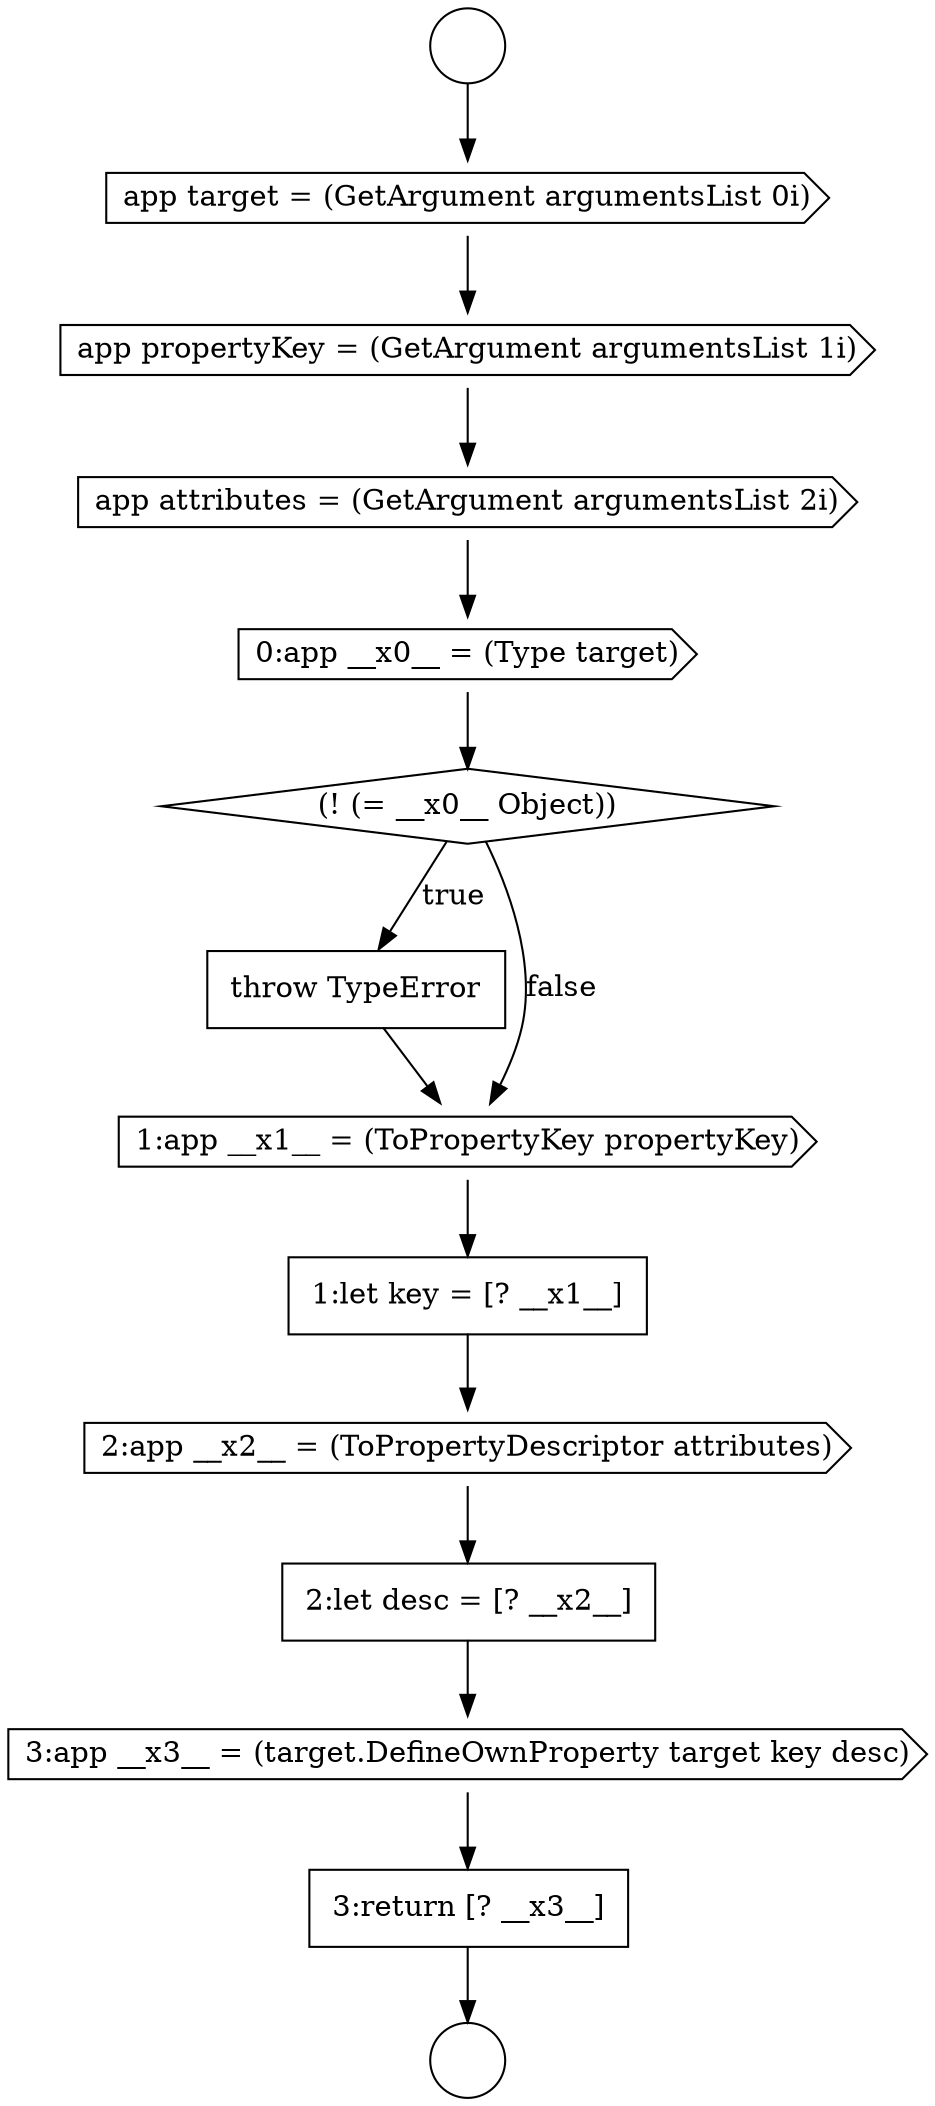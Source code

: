 digraph {
  node17639 [shape=cds, label=<<font color="black">app propertyKey = (GetArgument argumentsList 1i)</font>> color="black" fillcolor="white" style=filled]
  node17641 [shape=cds, label=<<font color="black">0:app __x0__ = (Type target)</font>> color="black" fillcolor="white" style=filled]
  node17645 [shape=none, margin=0, label=<<font color="black">
    <table border="0" cellborder="1" cellspacing="0" cellpadding="10">
      <tr><td align="left">1:let key = [? __x1__]</td></tr>
    </table>
  </font>> color="black" fillcolor="white" style=filled]
  node17642 [shape=diamond, label=<<font color="black">(! (= __x0__ Object))</font>> color="black" fillcolor="white" style=filled]
  node17638 [shape=cds, label=<<font color="black">app target = (GetArgument argumentsList 0i)</font>> color="black" fillcolor="white" style=filled]
  node17646 [shape=cds, label=<<font color="black">2:app __x2__ = (ToPropertyDescriptor attributes)</font>> color="black" fillcolor="white" style=filled]
  node17643 [shape=none, margin=0, label=<<font color="black">
    <table border="0" cellborder="1" cellspacing="0" cellpadding="10">
      <tr><td align="left">throw TypeError</td></tr>
    </table>
  </font>> color="black" fillcolor="white" style=filled]
  node17637 [shape=circle label=" " color="black" fillcolor="white" style=filled]
  node17647 [shape=none, margin=0, label=<<font color="black">
    <table border="0" cellborder="1" cellspacing="0" cellpadding="10">
      <tr><td align="left">2:let desc = [? __x2__]</td></tr>
    </table>
  </font>> color="black" fillcolor="white" style=filled]
  node17640 [shape=cds, label=<<font color="black">app attributes = (GetArgument argumentsList 2i)</font>> color="black" fillcolor="white" style=filled]
  node17644 [shape=cds, label=<<font color="black">1:app __x1__ = (ToPropertyKey propertyKey)</font>> color="black" fillcolor="white" style=filled]
  node17636 [shape=circle label=" " color="black" fillcolor="white" style=filled]
  node17649 [shape=none, margin=0, label=<<font color="black">
    <table border="0" cellborder="1" cellspacing="0" cellpadding="10">
      <tr><td align="left">3:return [? __x3__]</td></tr>
    </table>
  </font>> color="black" fillcolor="white" style=filled]
  node17648 [shape=cds, label=<<font color="black">3:app __x3__ = (target.DefineOwnProperty target key desc)</font>> color="black" fillcolor="white" style=filled]
  node17642 -> node17643 [label=<<font color="black">true</font>> color="black"]
  node17642 -> node17644 [label=<<font color="black">false</font>> color="black"]
  node17645 -> node17646 [ color="black"]
  node17648 -> node17649 [ color="black"]
  node17644 -> node17645 [ color="black"]
  node17636 -> node17638 [ color="black"]
  node17639 -> node17640 [ color="black"]
  node17649 -> node17637 [ color="black"]
  node17647 -> node17648 [ color="black"]
  node17641 -> node17642 [ color="black"]
  node17643 -> node17644 [ color="black"]
  node17646 -> node17647 [ color="black"]
  node17640 -> node17641 [ color="black"]
  node17638 -> node17639 [ color="black"]
}

